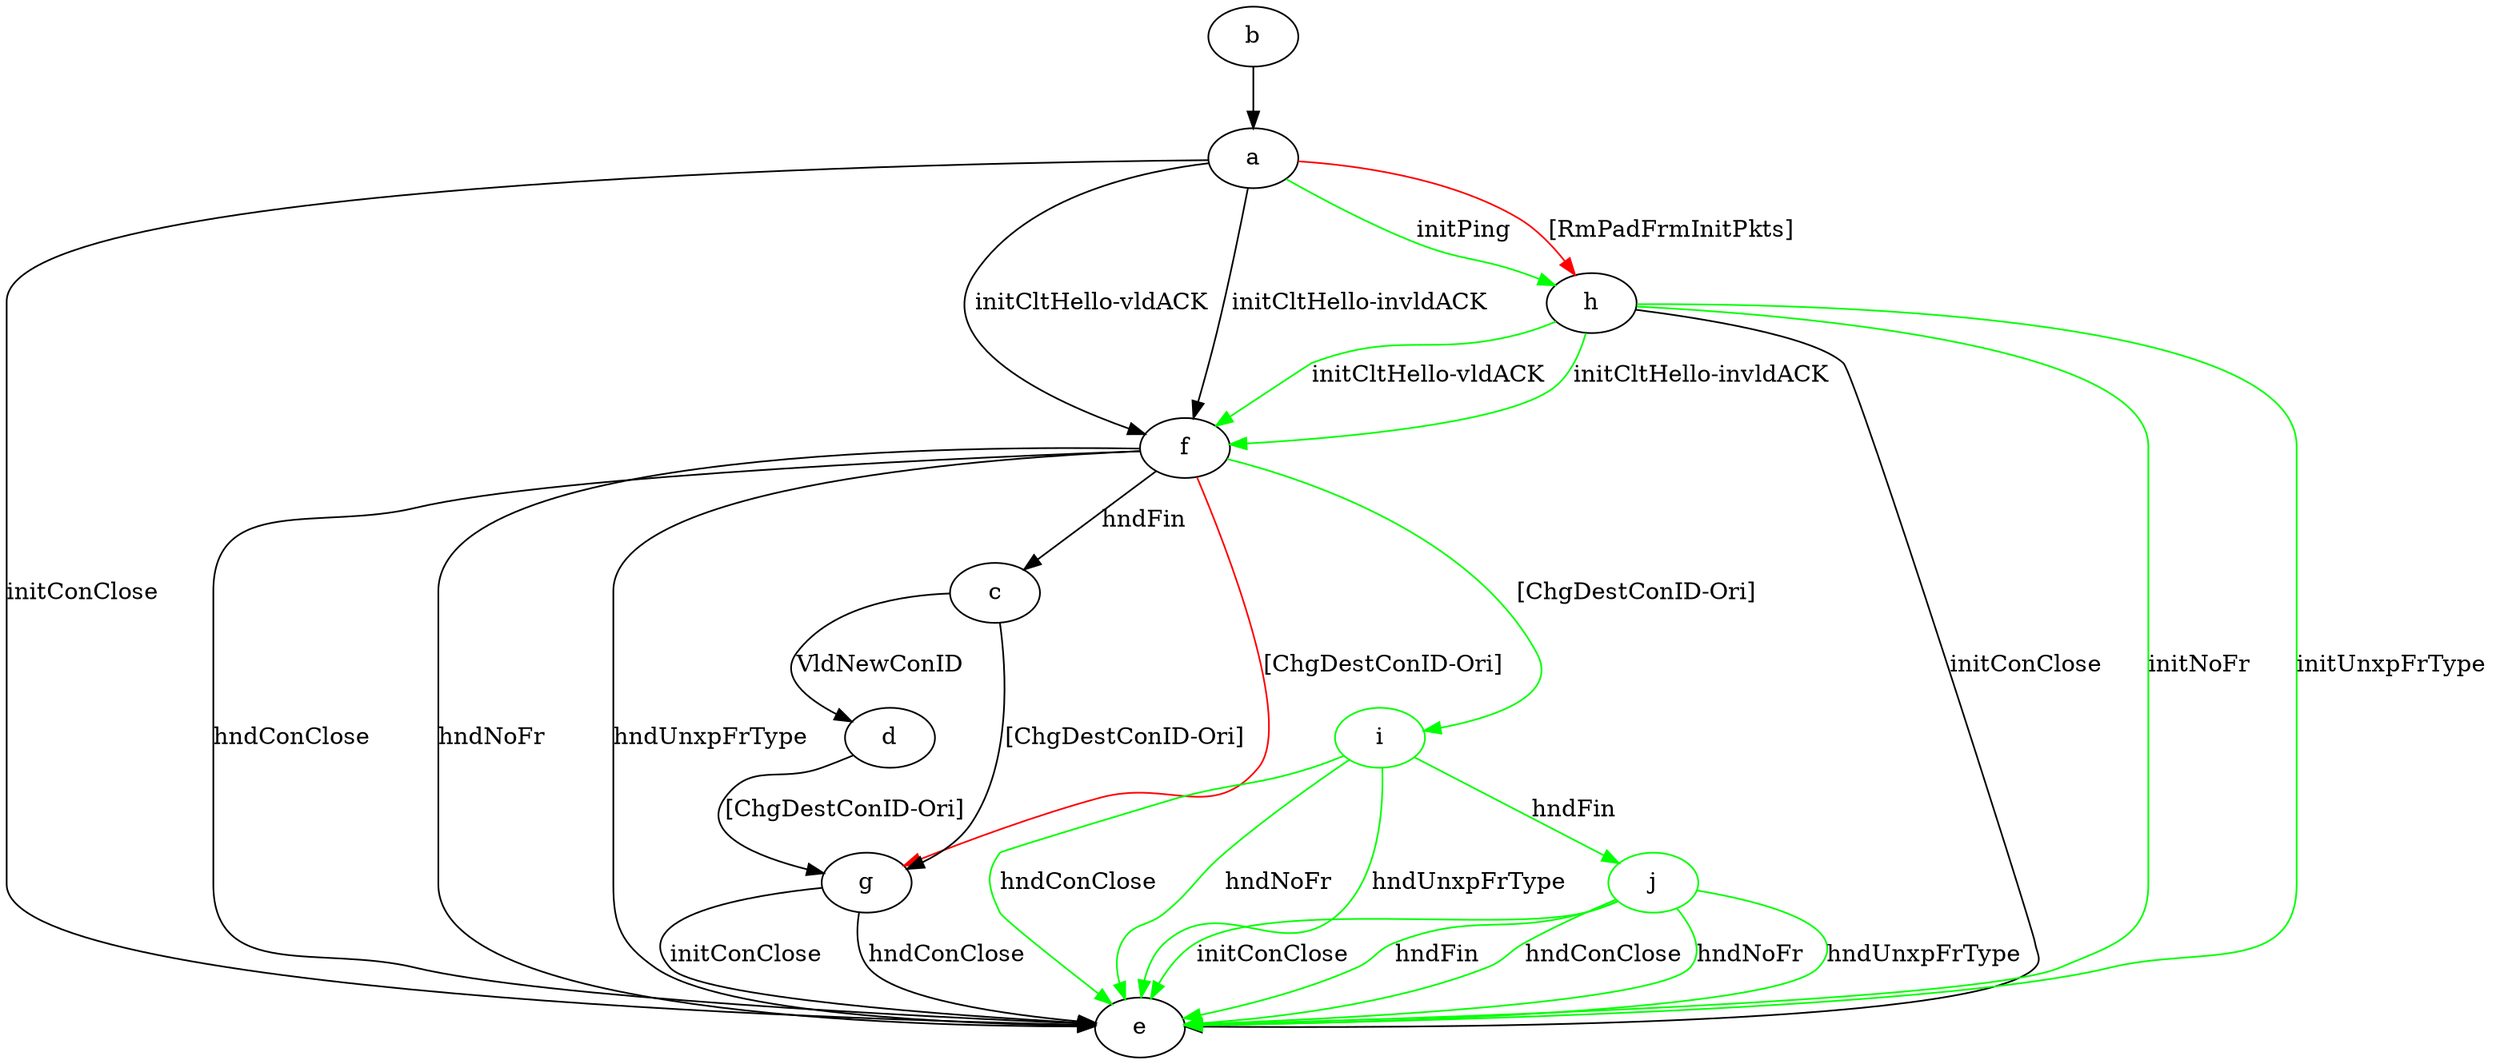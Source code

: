 digraph "" {
	a -> e	[key=0,
		label="initConClose "];
	a -> f	[key=0,
		label="initCltHello-vldACK "];
	a -> f	[key=1,
		label="initCltHello-invldACK "];
	a -> h	[key=0,
		color=green,
		label="initPing "];
	a -> h	[key=1,
		color=red,
		label="[RmPadFrmInitPkts] "];
	b -> a	[key=0];
	c -> d	[key=0,
		label="VldNewConID "];
	c -> g	[key=0,
		label="[ChgDestConID-Ori] "];
	d -> g	[key=0,
		label="[ChgDestConID-Ori] "];
	f -> c	[key=0,
		label="hndFin "];
	f -> e	[key=0,
		label="hndConClose "];
	f -> e	[key=1,
		label="hndNoFr "];
	f -> e	[key=2,
		label="hndUnxpFrType "];
	f -> g	[key=0,
		color=red,
		label="[ChgDestConID-Ori] "];
	i	[color=green];
	f -> i	[key=0,
		color=green,
		label="[ChgDestConID-Ori] "];
	g -> e	[key=0,
		label="initConClose "];
	g -> e	[key=1,
		label="hndConClose "];
	h -> e	[key=0,
		label="initConClose "];
	h -> e	[key=1,
		color=green,
		label="initNoFr "];
	h -> e	[key=2,
		color=green,
		label="initUnxpFrType "];
	h -> f	[key=0,
		color=green,
		label="initCltHello-vldACK "];
	h -> f	[key=1,
		color=green,
		label="initCltHello-invldACK "];
	i -> e	[key=0,
		color=green,
		label="hndConClose "];
	i -> e	[key=1,
		color=green,
		label="hndNoFr "];
	i -> e	[key=2,
		color=green,
		label="hndUnxpFrType "];
	j	[color=green];
	i -> j	[key=0,
		color=green,
		label="hndFin "];
	j -> e	[key=0,
		color=green,
		label="initConClose "];
	j -> e	[key=1,
		color=green,
		label="hndFin "];
	j -> e	[key=2,
		color=green,
		label="hndConClose "];
	j -> e	[key=3,
		color=green,
		label="hndNoFr "];
	j -> e	[key=4,
		color=green,
		label="hndUnxpFrType "];
}
